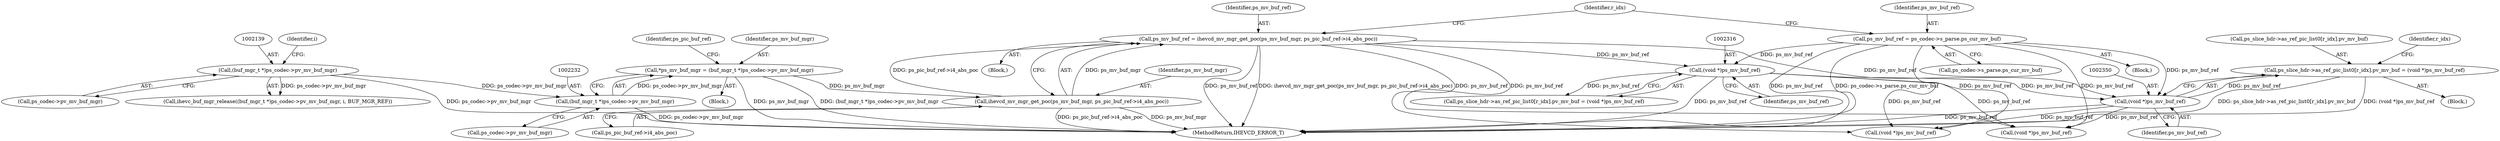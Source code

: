 digraph "0_Android_913d9e8d93d6b81bb8eac3fc2c1426651f5b259d@array" {
"1002341" [label="(Call,ps_slice_hdr->as_ref_pic_list0[r_idx].pv_mv_buf = (void *)ps_mv_buf_ref)"];
"1002349" [label="(Call,(void *)ps_mv_buf_ref)"];
"1002257" [label="(Call,ps_mv_buf_ref = ps_codec->s_parse.ps_cur_mv_buf)"];
"1002315" [label="(Call,(void *)ps_mv_buf_ref)"];
"1002266" [label="(Call,ps_mv_buf_ref = ihevcd_mv_mgr_get_poc(ps_mv_buf_mgr, ps_pic_buf_ref->i4_abs_poc))"];
"1002268" [label="(Call,ihevcd_mv_mgr_get_poc(ps_mv_buf_mgr, ps_pic_buf_ref->i4_abs_poc))"];
"1002229" [label="(Call,*ps_mv_buf_mgr = (buf_mgr_t *)ps_codec->pv_mv_buf_mgr)"];
"1002231" [label="(Call,(buf_mgr_t *)ps_codec->pv_mv_buf_mgr)"];
"1002138" [label="(Call,(buf_mgr_t *)ps_codec->pv_mv_buf_mgr)"];
"1002267" [label="(Identifier,ps_mv_buf_ref)"];
"1002349" [label="(Call,(void *)ps_mv_buf_ref)"];
"1002307" [label="(Call,ps_slice_hdr->as_ref_pic_list0[r_idx].pv_mv_buf = (void *)ps_mv_buf_ref)"];
"1002428" [label="(Call,(void *)ps_mv_buf_ref)"];
"1002259" [label="(Call,ps_codec->s_parse.ps_cur_mv_buf)"];
"1002258" [label="(Identifier,ps_mv_buf_ref)"];
"1002216" [label="(Block,)"];
"1002617" [label="(MethodReturn,IHEVCD_ERROR_T)"];
"1002233" [label="(Call,ps_codec->pv_mv_buf_mgr)"];
"1002229" [label="(Call,*ps_mv_buf_mgr = (buf_mgr_t *)ps_codec->pv_mv_buf_mgr)"];
"1002138" [label="(Call,(buf_mgr_t *)ps_codec->pv_mv_buf_mgr)"];
"1002269" [label="(Identifier,ps_mv_buf_mgr)"];
"1002351" [label="(Identifier,ps_mv_buf_ref)"];
"1002268" [label="(Call,ihevcd_mv_mgr_get_poc(ps_mv_buf_mgr, ps_pic_buf_ref->i4_abs_poc))"];
"1002275" [label="(Identifier,r_idx)"];
"1002394" [label="(Call,(void *)ps_mv_buf_ref)"];
"1002341" [label="(Call,ps_slice_hdr->as_ref_pic_list0[r_idx].pv_mv_buf = (void *)ps_mv_buf_ref)"];
"1002137" [label="(Call,ihevc_buf_mgr_release((buf_mgr_t *)ps_codec->pv_mv_buf_mgr, i, BUF_MGR_REF))"];
"1002270" [label="(Call,ps_pic_buf_ref->i4_abs_poc)"];
"1002143" [label="(Identifier,i)"];
"1002317" [label="(Identifier,ps_mv_buf_ref)"];
"1002140" [label="(Call,ps_codec->pv_mv_buf_mgr)"];
"1002257" [label="(Call,ps_mv_buf_ref = ps_codec->s_parse.ps_cur_mv_buf)"];
"1002315" [label="(Call,(void *)ps_mv_buf_ref)"];
"1002247" [label="(Block,)"];
"1002230" [label="(Identifier,ps_mv_buf_mgr)"];
"1002237" [label="(Identifier,ps_pic_buf_ref)"];
"1002231" [label="(Call,(buf_mgr_t *)ps_codec->pv_mv_buf_mgr)"];
"1002342" [label="(Call,ps_slice_hdr->as_ref_pic_list0[r_idx].pv_mv_buf)"];
"1002329" [label="(Block,)"];
"1002265" [label="(Block,)"];
"1002266" [label="(Call,ps_mv_buf_ref = ihevcd_mv_mgr_get_poc(ps_mv_buf_mgr, ps_pic_buf_ref->i4_abs_poc))"];
"1002328" [label="(Identifier,r_idx)"];
"1002341" -> "1002329"  [label="AST: "];
"1002341" -> "1002349"  [label="CFG: "];
"1002342" -> "1002341"  [label="AST: "];
"1002349" -> "1002341"  [label="AST: "];
"1002328" -> "1002341"  [label="CFG: "];
"1002341" -> "1002617"  [label="DDG: ps_slice_hdr->as_ref_pic_list0[r_idx].pv_mv_buf"];
"1002341" -> "1002617"  [label="DDG: (void *)ps_mv_buf_ref"];
"1002349" -> "1002341"  [label="DDG: ps_mv_buf_ref"];
"1002349" -> "1002351"  [label="CFG: "];
"1002350" -> "1002349"  [label="AST: "];
"1002351" -> "1002349"  [label="AST: "];
"1002349" -> "1002617"  [label="DDG: ps_mv_buf_ref"];
"1002257" -> "1002349"  [label="DDG: ps_mv_buf_ref"];
"1002315" -> "1002349"  [label="DDG: ps_mv_buf_ref"];
"1002266" -> "1002349"  [label="DDG: ps_mv_buf_ref"];
"1002349" -> "1002394"  [label="DDG: ps_mv_buf_ref"];
"1002349" -> "1002428"  [label="DDG: ps_mv_buf_ref"];
"1002257" -> "1002247"  [label="AST: "];
"1002257" -> "1002259"  [label="CFG: "];
"1002258" -> "1002257"  [label="AST: "];
"1002259" -> "1002257"  [label="AST: "];
"1002275" -> "1002257"  [label="CFG: "];
"1002257" -> "1002617"  [label="DDG: ps_mv_buf_ref"];
"1002257" -> "1002617"  [label="DDG: ps_codec->s_parse.ps_cur_mv_buf"];
"1002257" -> "1002315"  [label="DDG: ps_mv_buf_ref"];
"1002257" -> "1002394"  [label="DDG: ps_mv_buf_ref"];
"1002257" -> "1002428"  [label="DDG: ps_mv_buf_ref"];
"1002315" -> "1002307"  [label="AST: "];
"1002315" -> "1002317"  [label="CFG: "];
"1002316" -> "1002315"  [label="AST: "];
"1002317" -> "1002315"  [label="AST: "];
"1002307" -> "1002315"  [label="CFG: "];
"1002315" -> "1002617"  [label="DDG: ps_mv_buf_ref"];
"1002315" -> "1002307"  [label="DDG: ps_mv_buf_ref"];
"1002266" -> "1002315"  [label="DDG: ps_mv_buf_ref"];
"1002315" -> "1002394"  [label="DDG: ps_mv_buf_ref"];
"1002315" -> "1002428"  [label="DDG: ps_mv_buf_ref"];
"1002266" -> "1002265"  [label="AST: "];
"1002266" -> "1002268"  [label="CFG: "];
"1002267" -> "1002266"  [label="AST: "];
"1002268" -> "1002266"  [label="AST: "];
"1002275" -> "1002266"  [label="CFG: "];
"1002266" -> "1002617"  [label="DDG: ps_mv_buf_ref"];
"1002266" -> "1002617"  [label="DDG: ihevcd_mv_mgr_get_poc(ps_mv_buf_mgr, ps_pic_buf_ref->i4_abs_poc)"];
"1002268" -> "1002266"  [label="DDG: ps_mv_buf_mgr"];
"1002268" -> "1002266"  [label="DDG: ps_pic_buf_ref->i4_abs_poc"];
"1002266" -> "1002394"  [label="DDG: ps_mv_buf_ref"];
"1002266" -> "1002428"  [label="DDG: ps_mv_buf_ref"];
"1002268" -> "1002270"  [label="CFG: "];
"1002269" -> "1002268"  [label="AST: "];
"1002270" -> "1002268"  [label="AST: "];
"1002268" -> "1002617"  [label="DDG: ps_pic_buf_ref->i4_abs_poc"];
"1002268" -> "1002617"  [label="DDG: ps_mv_buf_mgr"];
"1002229" -> "1002268"  [label="DDG: ps_mv_buf_mgr"];
"1002229" -> "1002216"  [label="AST: "];
"1002229" -> "1002231"  [label="CFG: "];
"1002230" -> "1002229"  [label="AST: "];
"1002231" -> "1002229"  [label="AST: "];
"1002237" -> "1002229"  [label="CFG: "];
"1002229" -> "1002617"  [label="DDG: ps_mv_buf_mgr"];
"1002229" -> "1002617"  [label="DDG: (buf_mgr_t *)ps_codec->pv_mv_buf_mgr"];
"1002231" -> "1002229"  [label="DDG: ps_codec->pv_mv_buf_mgr"];
"1002231" -> "1002233"  [label="CFG: "];
"1002232" -> "1002231"  [label="AST: "];
"1002233" -> "1002231"  [label="AST: "];
"1002231" -> "1002617"  [label="DDG: ps_codec->pv_mv_buf_mgr"];
"1002138" -> "1002231"  [label="DDG: ps_codec->pv_mv_buf_mgr"];
"1002138" -> "1002137"  [label="AST: "];
"1002138" -> "1002140"  [label="CFG: "];
"1002139" -> "1002138"  [label="AST: "];
"1002140" -> "1002138"  [label="AST: "];
"1002143" -> "1002138"  [label="CFG: "];
"1002138" -> "1002617"  [label="DDG: ps_codec->pv_mv_buf_mgr"];
"1002138" -> "1002137"  [label="DDG: ps_codec->pv_mv_buf_mgr"];
}
